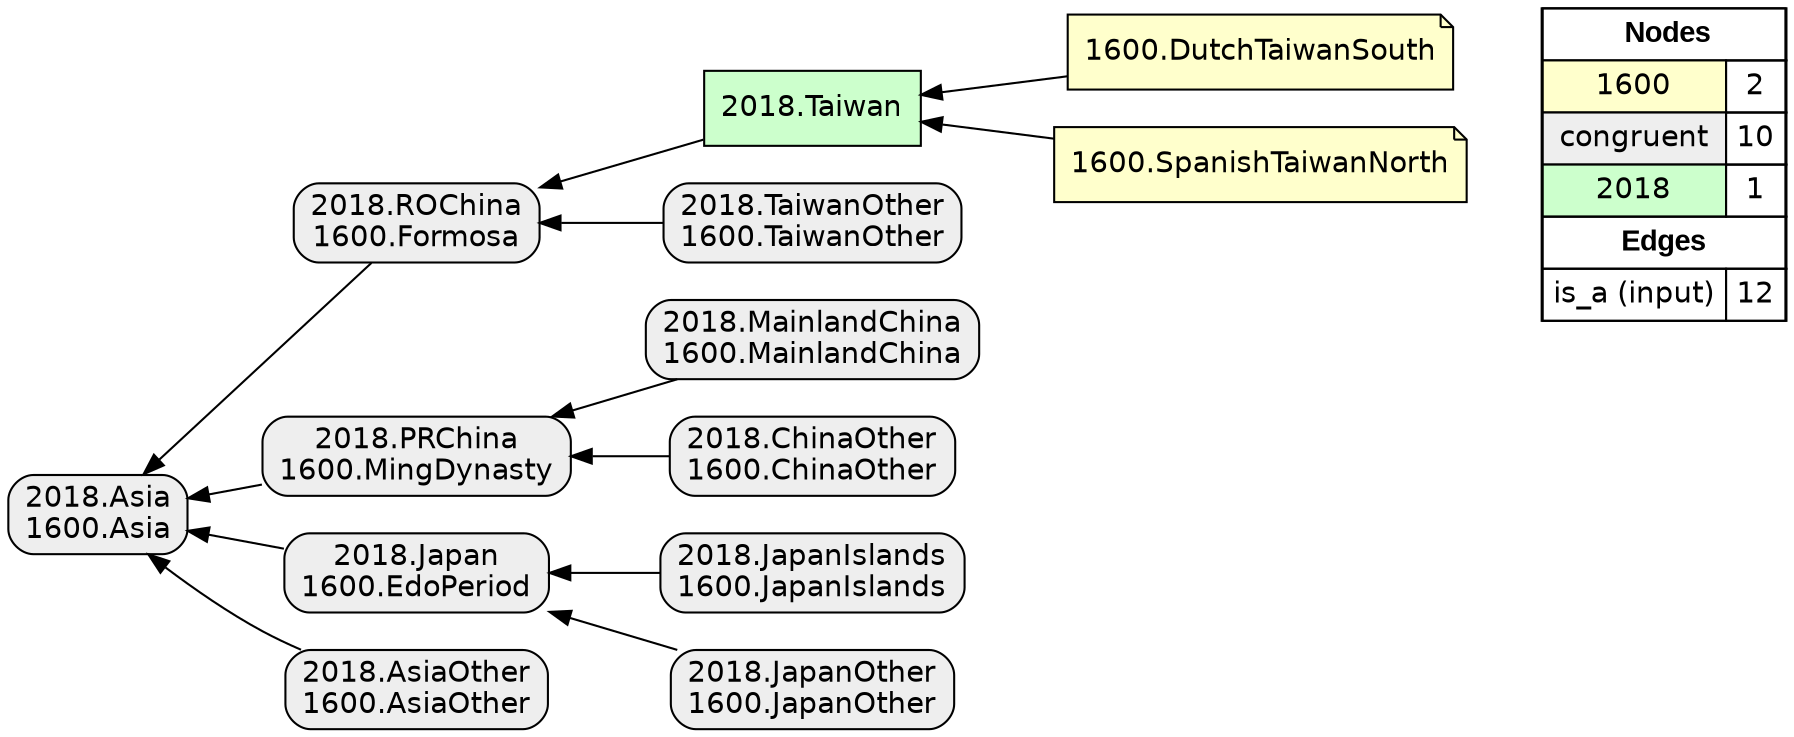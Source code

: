 digraph{
rankdir=RL
node[shape=note style=filled fillcolor="#FFFFCC" fontname="helvetica"] 
"1600.DutchTaiwanSouth"
"1600.SpanishTaiwanNorth"
node[shape=box style="filled,rounded" fillcolor="#EEEEEE" fontname="helvetica"] 
"2018.JapanIslands\n1600.JapanIslands"
"2018.PRChina\n1600.MingDynasty"
"2018.TaiwanOther\n1600.TaiwanOther"
"2018.ROChina\n1600.Formosa"
"2018.MainlandChina\n1600.MainlandChina"
"2018.Japan\n1600.EdoPeriod"
"2018.AsiaOther\n1600.AsiaOther"
"2018.Asia\n1600.Asia"
"2018.JapanOther\n1600.JapanOther"
"2018.ChinaOther\n1600.ChinaOther"
node[shape=box style=filled fillcolor="#CCFFCC" fontname="helvetica"] 
"2018.Taiwan"
edge[arrowhead=normal style=solid color="#000000" constraint=true penwidth=1]
"1600.SpanishTaiwanNorth" -> "2018.Taiwan"
"2018.ChinaOther\n1600.ChinaOther" -> "2018.PRChina\n1600.MingDynasty"
"2018.AsiaOther\n1600.AsiaOther" -> "2018.Asia\n1600.Asia"
"2018.Taiwan" -> "2018.ROChina\n1600.Formosa"
"2018.MainlandChina\n1600.MainlandChina" -> "2018.PRChina\n1600.MingDynasty"
"2018.JapanOther\n1600.JapanOther" -> "2018.Japan\n1600.EdoPeriod"
"2018.Japan\n1600.EdoPeriod" -> "2018.Asia\n1600.Asia"
"2018.TaiwanOther\n1600.TaiwanOther" -> "2018.ROChina\n1600.Formosa"
"2018.JapanIslands\n1600.JapanIslands" -> "2018.Japan\n1600.EdoPeriod"
"2018.PRChina\n1600.MingDynasty" -> "2018.Asia\n1600.Asia"
"1600.DutchTaiwanSouth" -> "2018.Taiwan"
"2018.ROChina\n1600.Formosa" -> "2018.Asia\n1600.Asia"
edge[arrowhead=normal style=dotted color="#000000" constraint=true penwidth=1]
node[shape=box] 
{rank=source Legend [fillcolor= white margin=0 label=< 
 <TABLE BORDER="0" CELLBORDER="1" CELLSPACING="0" CELLPADDING="4"> 
<TR> <TD COLSPAN="2"><font face="Arial Black"> Nodes</font></TD> </TR> 
<TR> 
 <TD bgcolor="#FFFFCC" fontname="helvetica">1600</TD> 
 <TD>2</TD> 
 </TR> 
<TR> 
 <TD bgcolor="#EEEEEE" fontname="helvetica">congruent</TD> 
 <TD>10</TD> 
 </TR> 
<TR> 
 <TD bgcolor="#CCFFCC" fontname="helvetica">2018</TD> 
 <TD>1</TD> 
 </TR> 
<TR> <TD COLSPAN="2"><font face = "Arial Black"> Edges </font></TD> </TR> 
<TR> 
 <TD><font color ="#000000">is_a (input)</font></TD><TD>12</TD>
</TR>
</TABLE> 
 >] } 
}